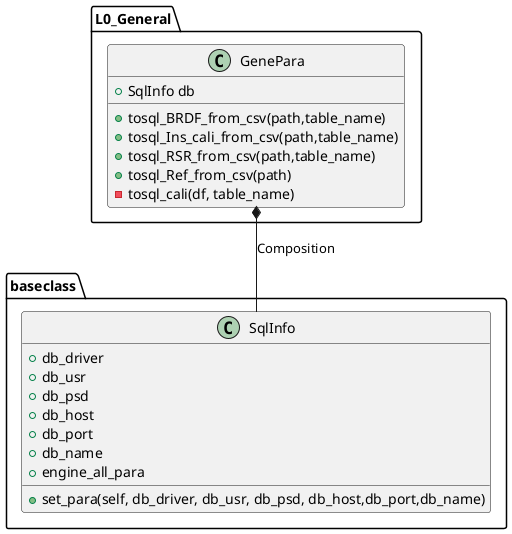 @startuml L0-General-class
L0_General.GenePara *-- baseclass.SqlInfo: Composition
class L0_General.GenePara{
  +SqlInfo db
  +tosql_BRDF_from_csv(path,table_name)
  +tosql_Ins_cali_from_csv(path,table_name)
  +tosql_RSR_from_csv(path,table_name)
  +tosql_Ref_from_csv(path)
  -tosql_cali(df, table_name)
  }

  class baseclass.SqlInfo{
    +db_driver
    +db_usr
    +db_psd
    +db_host
    +db_port
    +db_name
    +engine_all_para

    +set_para(self, db_driver, db_usr, db_psd, db_host,db_port,db_name)
}
@enduml
